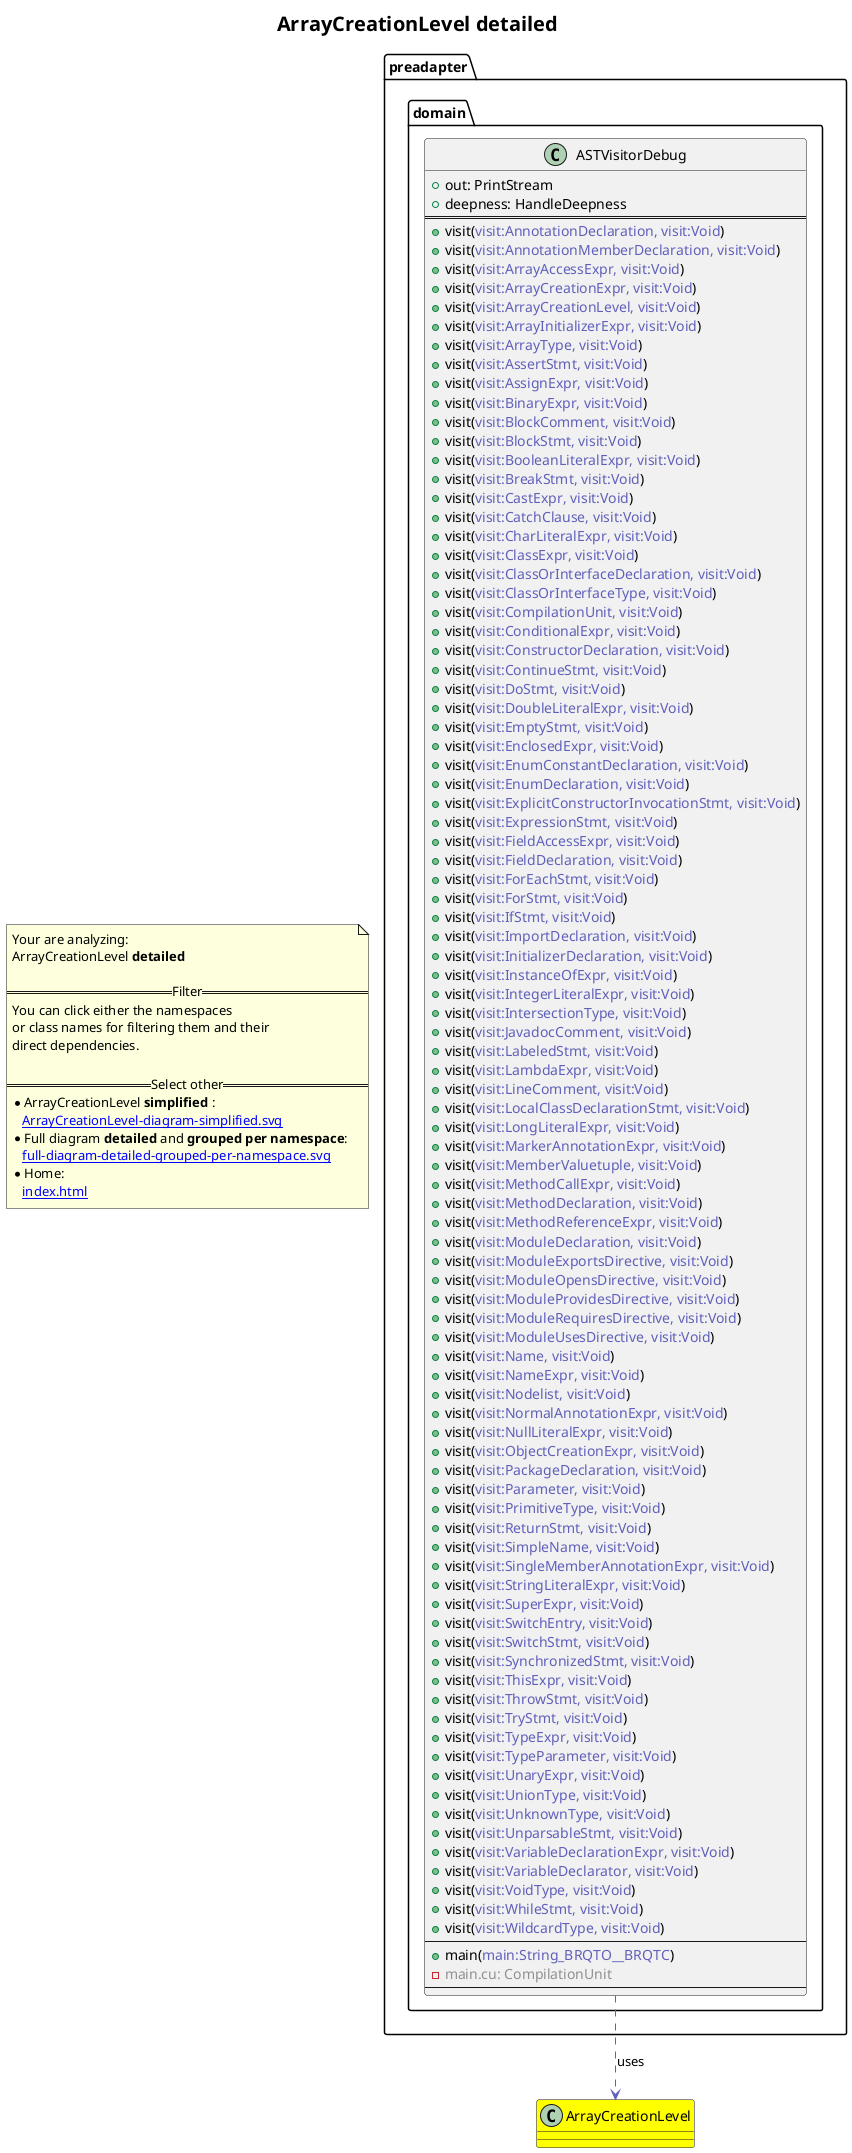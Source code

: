 @startuml
title <size:20>ArrayCreationLevel **detailed** </size>
note "Your are analyzing:\nArrayCreationLevel **detailed** \n\n==Filter==\nYou can click either the namespaces \nor class names for filtering them and their\ndirect dependencies.\n\n==Select other==\n* ArrayCreationLevel **simplified** :\n   [[ArrayCreationLevel-diagram-simplified.svg]]\n* Full diagram **detailed** and **grouped per namespace**:\n   [[full-diagram-detailed-grouped-per-namespace.svg]]\n* Home:\n   [[index.html]]" as FloatingNote
class ArrayCreationLevel [[ArrayCreationLevel-diagram-detailed.svg]] #yellow {
}
  class preadapter.domain.ASTVisitorDebug [[preadapter.domain.ASTVisitorDebug-diagram-detailed.svg]]  {
    + out: PrintStream
    + deepness: HandleDeepness
==
    + visit(<font color="6060BB">visit:AnnotationDeclaration, visit:Void</font>)
    + visit(<font color="6060BB">visit:AnnotationMemberDeclaration, visit:Void</font>)
    + visit(<font color="6060BB">visit:ArrayAccessExpr, visit:Void</font>)
    + visit(<font color="6060BB">visit:ArrayCreationExpr, visit:Void</font>)
    + visit(<font color="6060BB">visit:ArrayCreationLevel, visit:Void</font>)
    + visit(<font color="6060BB">visit:ArrayInitializerExpr, visit:Void</font>)
    + visit(<font color="6060BB">visit:ArrayType, visit:Void</font>)
    + visit(<font color="6060BB">visit:AssertStmt, visit:Void</font>)
    + visit(<font color="6060BB">visit:AssignExpr, visit:Void</font>)
    + visit(<font color="6060BB">visit:BinaryExpr, visit:Void</font>)
    + visit(<font color="6060BB">visit:BlockComment, visit:Void</font>)
    + visit(<font color="6060BB">visit:BlockStmt, visit:Void</font>)
    + visit(<font color="6060BB">visit:BooleanLiteralExpr, visit:Void</font>)
    + visit(<font color="6060BB">visit:BreakStmt, visit:Void</font>)
    + visit(<font color="6060BB">visit:CastExpr, visit:Void</font>)
    + visit(<font color="6060BB">visit:CatchClause, visit:Void</font>)
    + visit(<font color="6060BB">visit:CharLiteralExpr, visit:Void</font>)
    + visit(<font color="6060BB">visit:ClassExpr, visit:Void</font>)
    + visit(<font color="6060BB">visit:ClassOrInterfaceDeclaration, visit:Void</font>)
    + visit(<font color="6060BB">visit:ClassOrInterfaceType, visit:Void</font>)
    + visit(<font color="6060BB">visit:CompilationUnit, visit:Void</font>)
    + visit(<font color="6060BB">visit:ConditionalExpr, visit:Void</font>)
    + visit(<font color="6060BB">visit:ConstructorDeclaration, visit:Void</font>)
    + visit(<font color="6060BB">visit:ContinueStmt, visit:Void</font>)
    + visit(<font color="6060BB">visit:DoStmt, visit:Void</font>)
    + visit(<font color="6060BB">visit:DoubleLiteralExpr, visit:Void</font>)
    + visit(<font color="6060BB">visit:EmptyStmt, visit:Void</font>)
    + visit(<font color="6060BB">visit:EnclosedExpr, visit:Void</font>)
    + visit(<font color="6060BB">visit:EnumConstantDeclaration, visit:Void</font>)
    + visit(<font color="6060BB">visit:EnumDeclaration, visit:Void</font>)
    + visit(<font color="6060BB">visit:ExplicitConstructorInvocationStmt, visit:Void</font>)
    + visit(<font color="6060BB">visit:ExpressionStmt, visit:Void</font>)
    + visit(<font color="6060BB">visit:FieldAccessExpr, visit:Void</font>)
    + visit(<font color="6060BB">visit:FieldDeclaration, visit:Void</font>)
    + visit(<font color="6060BB">visit:ForEachStmt, visit:Void</font>)
    + visit(<font color="6060BB">visit:ForStmt, visit:Void</font>)
    + visit(<font color="6060BB">visit:IfStmt, visit:Void</font>)
    + visit(<font color="6060BB">visit:ImportDeclaration, visit:Void</font>)
    + visit(<font color="6060BB">visit:InitializerDeclaration, visit:Void</font>)
    + visit(<font color="6060BB">visit:InstanceOfExpr, visit:Void</font>)
    + visit(<font color="6060BB">visit:IntegerLiteralExpr, visit:Void</font>)
    + visit(<font color="6060BB">visit:IntersectionType, visit:Void</font>)
    + visit(<font color="6060BB">visit:JavadocComment, visit:Void</font>)
    + visit(<font color="6060BB">visit:LabeledStmt, visit:Void</font>)
    + visit(<font color="6060BB">visit:LambdaExpr, visit:Void</font>)
    + visit(<font color="6060BB">visit:LineComment, visit:Void</font>)
    + visit(<font color="6060BB">visit:LocalClassDeclarationStmt, visit:Void</font>)
    + visit(<font color="6060BB">visit:LongLiteralExpr, visit:Void</font>)
    + visit(<font color="6060BB">visit:MarkerAnnotationExpr, visit:Void</font>)
    + visit(<font color="6060BB">visit:MemberValuetuple, visit:Void</font>)
    + visit(<font color="6060BB">visit:MethodCallExpr, visit:Void</font>)
    + visit(<font color="6060BB">visit:MethodDeclaration, visit:Void</font>)
    + visit(<font color="6060BB">visit:MethodReferenceExpr, visit:Void</font>)
    + visit(<font color="6060BB">visit:ModuleDeclaration, visit:Void</font>)
    + visit(<font color="6060BB">visit:ModuleExportsDirective, visit:Void</font>)
    + visit(<font color="6060BB">visit:ModuleOpensDirective, visit:Void</font>)
    + visit(<font color="6060BB">visit:ModuleProvidesDirective, visit:Void</font>)
    + visit(<font color="6060BB">visit:ModuleRequiresDirective, visit:Void</font>)
    + visit(<font color="6060BB">visit:ModuleUsesDirective, visit:Void</font>)
    + visit(<font color="6060BB">visit:Name, visit:Void</font>)
    + visit(<font color="6060BB">visit:NameExpr, visit:Void</font>)
    + visit(<font color="6060BB">visit:Nodelist, visit:Void</font>)
    + visit(<font color="6060BB">visit:NormalAnnotationExpr, visit:Void</font>)
    + visit(<font color="6060BB">visit:NullLiteralExpr, visit:Void</font>)
    + visit(<font color="6060BB">visit:ObjectCreationExpr, visit:Void</font>)
    + visit(<font color="6060BB">visit:PackageDeclaration, visit:Void</font>)
    + visit(<font color="6060BB">visit:Parameter, visit:Void</font>)
    + visit(<font color="6060BB">visit:PrimitiveType, visit:Void</font>)
    + visit(<font color="6060BB">visit:ReturnStmt, visit:Void</font>)
    + visit(<font color="6060BB">visit:SimpleName, visit:Void</font>)
    + visit(<font color="6060BB">visit:SingleMemberAnnotationExpr, visit:Void</font>)
    + visit(<font color="6060BB">visit:StringLiteralExpr, visit:Void</font>)
    + visit(<font color="6060BB">visit:SuperExpr, visit:Void</font>)
    + visit(<font color="6060BB">visit:SwitchEntry, visit:Void</font>)
    + visit(<font color="6060BB">visit:SwitchStmt, visit:Void</font>)
    + visit(<font color="6060BB">visit:SynchronizedStmt, visit:Void</font>)
    + visit(<font color="6060BB">visit:ThisExpr, visit:Void</font>)
    + visit(<font color="6060BB">visit:ThrowStmt, visit:Void</font>)
    + visit(<font color="6060BB">visit:TryStmt, visit:Void</font>)
    + visit(<font color="6060BB">visit:TypeExpr, visit:Void</font>)
    + visit(<font color="6060BB">visit:TypeParameter, visit:Void</font>)
    + visit(<font color="6060BB">visit:UnaryExpr, visit:Void</font>)
    + visit(<font color="6060BB">visit:UnionType, visit:Void</font>)
    + visit(<font color="6060BB">visit:UnknownType, visit:Void</font>)
    + visit(<font color="6060BB">visit:UnparsableStmt, visit:Void</font>)
    + visit(<font color="6060BB">visit:VariableDeclarationExpr, visit:Void</font>)
    + visit(<font color="6060BB">visit:VariableDeclarator, visit:Void</font>)
    + visit(<font color="6060BB">visit:VoidType, visit:Void</font>)
    + visit(<font color="6060BB">visit:WhileStmt, visit:Void</font>)
    + visit(<font color="6060BB">visit:WildcardType, visit:Void</font>)
--
    + main(<font color="6060BB">main:String_BRQTO__BRQTC</font>)
    - <font color="909090">main.cu: CompilationUnit</font>
--
  }
 ' *************************************** 
 ' *************************************** 
 ' *************************************** 
' Class relations extracted from namespace:
' 
' Class relations extracted from namespace:
' preadapter.domain
preadapter.domain.ASTVisitorDebug .[#6060BB].> ArrayCreationLevel  : uses 
@enduml